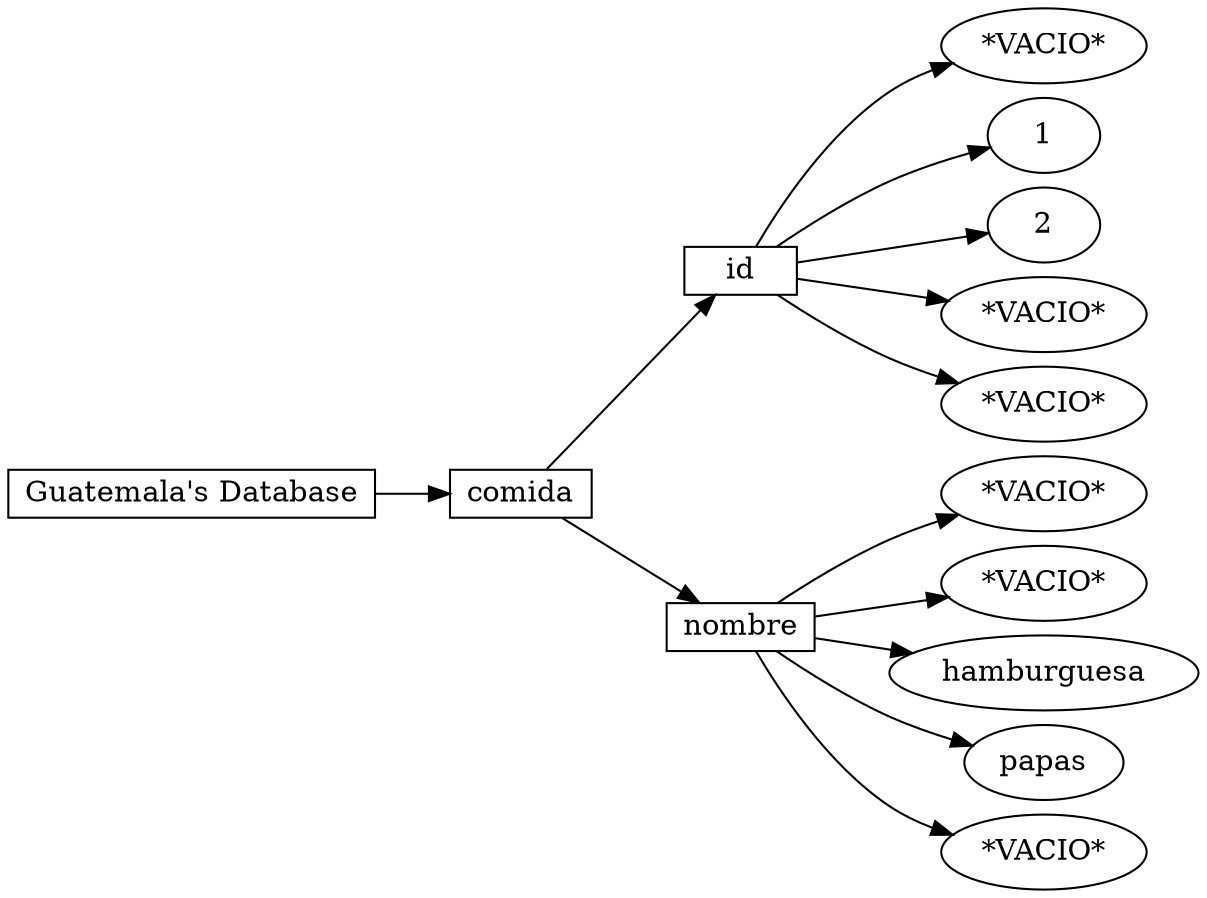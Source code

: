 digraph G {
     nodesep=.1;
     rankdir=LR;
     node0 [label="Guatemala's Database", shape=record, height=.1];
     node0 -> node1;
     node1 [label="comida", shape=record, height=.1];
     node1 -> node2;
     node2 [label="id", shape=record, height=.1];
     node2 -> node3;
     node3 [label="*VACIO*"];
     node2 -> node4;
     node4 [label="1"];
     node2 -> node5;
     node5 [label="2"];
     node2 -> node6;
     node6 [label="*VACIO*"];
     node2 -> node7;
     node7 [label="*VACIO*"];
     node1 -> node8;
     node8 [label="nombre", shape=record, height=.1];
     node8 -> node9;
     node9 [label="*VACIO*"];
     node8 -> node10;
     node10 [label="*VACIO*"];
     node8 -> node11;
     node11 [label="hamburguesa"];
     node8 -> node12;
     node12 [label="papas"];
     node8 -> node13;
     node13 [label="*VACIO*"];
}